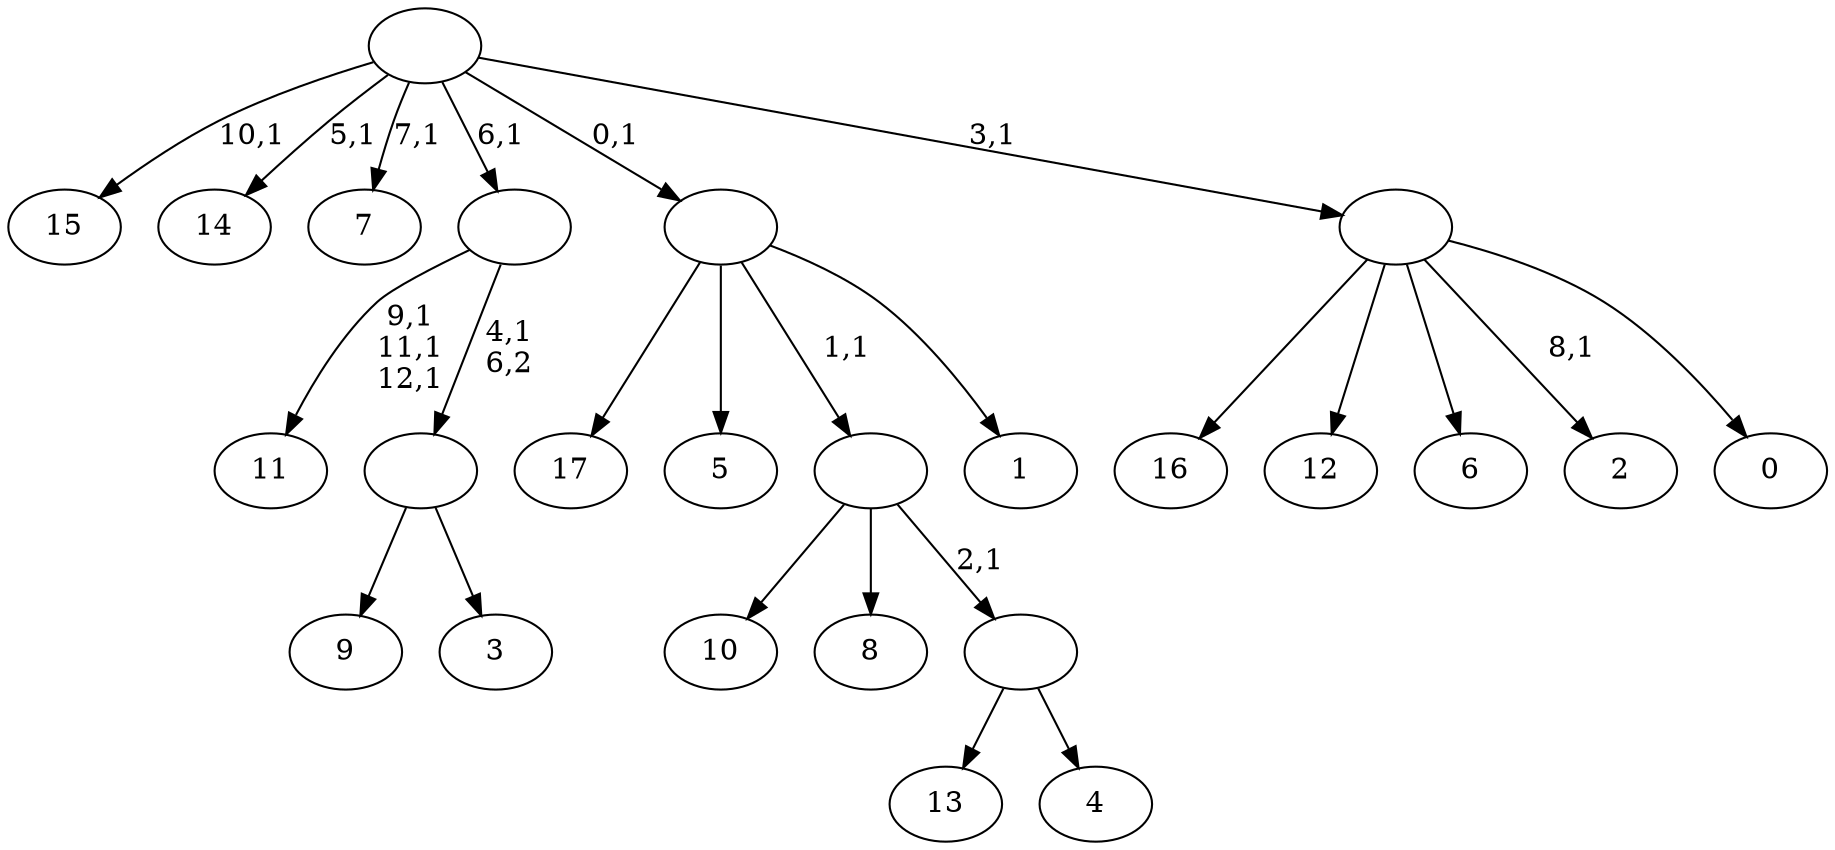 digraph T {
	31 [label="17"]
	30 [label="16"]
	29 [label="15"]
	27 [label="14"]
	25 [label="13"]
	24 [label="12"]
	23 [label="11"]
	19 [label="10"]
	18 [label="9"]
	17 [label="8"]
	16 [label="7"]
	14 [label="6"]
	13 [label="5"]
	12 [label="4"]
	11 [label=""]
	10 [label=""]
	9 [label="3"]
	8 [label=""]
	7 [label=""]
	6 [label="2"]
	4 [label="1"]
	3 [label=""]
	2 [label="0"]
	1 [label=""]
	0 [label=""]
	11 -> 25 [label=""]
	11 -> 12 [label=""]
	10 -> 19 [label=""]
	10 -> 17 [label=""]
	10 -> 11 [label="2,1"]
	8 -> 18 [label=""]
	8 -> 9 [label=""]
	7 -> 23 [label="9,1\n11,1\n12,1"]
	7 -> 8 [label="4,1\n6,2"]
	3 -> 31 [label=""]
	3 -> 13 [label=""]
	3 -> 10 [label="1,1"]
	3 -> 4 [label=""]
	1 -> 6 [label="8,1"]
	1 -> 30 [label=""]
	1 -> 24 [label=""]
	1 -> 14 [label=""]
	1 -> 2 [label=""]
	0 -> 16 [label="7,1"]
	0 -> 27 [label="5,1"]
	0 -> 29 [label="10,1"]
	0 -> 7 [label="6,1"]
	0 -> 3 [label="0,1"]
	0 -> 1 [label="3,1"]
}
